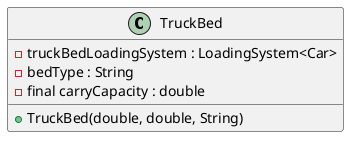 @startuml
'https://plantuml.com/class-diagram







class TruckBed {
- truckBedLoadingSystem : LoadingSystem<Car>
- bedType : String
- final carryCapacity : double

+ TruckBed(double, double, String)


}




@enduml